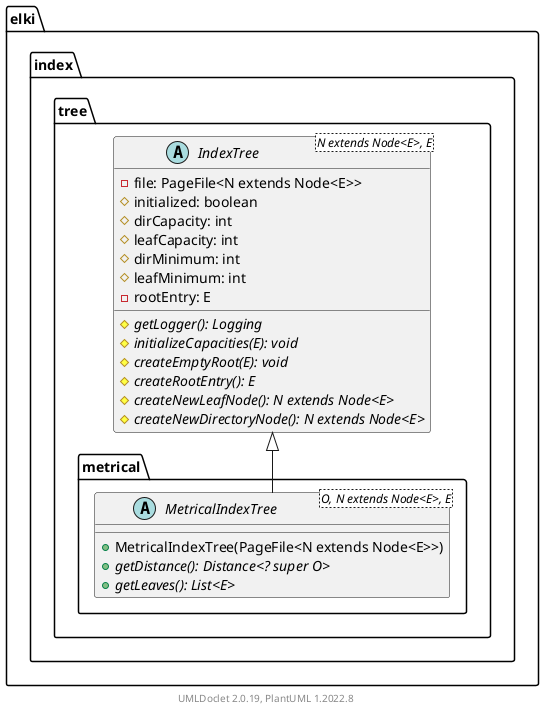 @startuml
    remove .*\.(Instance|Par|Parameterizer|Factory)$
    namespace elki.index.tree.metrical {

        abstract class MetricalIndexTree<O, N extends Node<E>, E> [[MetricalIndexTree.html]] {
            +MetricalIndexTree(PageFile<N extends Node<E>>)
            {abstract} +getDistance(): Distance<? super O>
            {abstract} +getLeaves(): List<E>
        }

        elki.index.tree.IndexTree <|-- MetricalIndexTree
    }

    namespace elki.index.tree {
        abstract class IndexTree<N extends Node<E>, E> [[../IndexTree.html]] {
            -file: PageFile<N extends Node<E>>
            #initialized: boolean
            #dirCapacity: int
            #leafCapacity: int
            #dirMinimum: int
            #leafMinimum: int
            -rootEntry: E
            {abstract} #getLogger(): Logging
            {abstract} #initializeCapacities(E): void
            {abstract} #createEmptyRoot(E): void
            {abstract} #createRootEntry(): E
            {abstract} #createNewLeafNode(): N extends Node<E>
            {abstract} #createNewDirectoryNode(): N extends Node<E>
        }
    }

    center footer UMLDoclet 2.0.19, PlantUML 1.2022.8
@enduml
